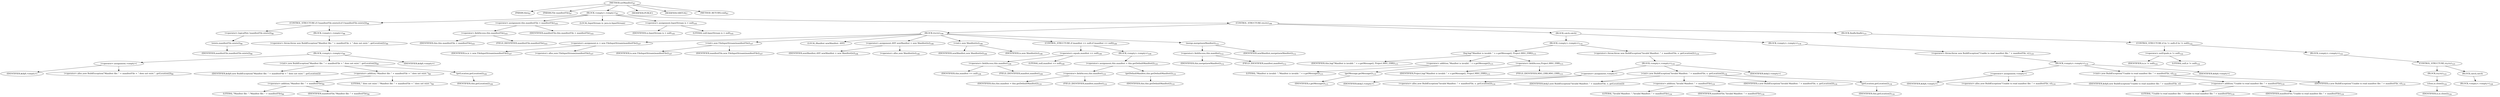 digraph "setManifest" {  
"132" [label = <(METHOD,setManifest)<SUB>97</SUB>> ]
"9" [label = <(PARAM,this)<SUB>97</SUB>> ]
"133" [label = <(PARAM,File manifestFile)<SUB>97</SUB>> ]
"134" [label = <(BLOCK,&lt;empty&gt;,&lt;empty&gt;)<SUB>97</SUB>> ]
"135" [label = <(CONTROL_STRUCTURE,if (!manifestFile.exists()),if (!manifestFile.exists()))<SUB>98</SUB>> ]
"136" [label = <(&lt;operator&gt;.logicalNot,!manifestFile.exists())<SUB>98</SUB>> ]
"137" [label = <(exists,manifestFile.exists())<SUB>98</SUB>> ]
"138" [label = <(IDENTIFIER,manifestFile,manifestFile.exists())<SUB>98</SUB>> ]
"139" [label = <(BLOCK,&lt;empty&gt;,&lt;empty&gt;)<SUB>98</SUB>> ]
"140" [label = <(&lt;operator&gt;.throw,throw new BuildException(&quot;Manifest file: &quot; + manifestFile + &quot; does not exist.&quot;, getLocation());)<SUB>99</SUB>> ]
"141" [label = <(BLOCK,&lt;empty&gt;,&lt;empty&gt;)<SUB>99</SUB>> ]
"142" [label = <(&lt;operator&gt;.assignment,&lt;empty&gt;)> ]
"143" [label = <(IDENTIFIER,$obj0,&lt;empty&gt;)> ]
"144" [label = <(&lt;operator&gt;.alloc,new BuildException(&quot;Manifest file: &quot; + manifestFile + &quot; does not exist.&quot;, getLocation()))<SUB>99</SUB>> ]
"145" [label = <(&lt;init&gt;,new BuildException(&quot;Manifest file: &quot; + manifestFile + &quot; does not exist.&quot;, getLocation()))<SUB>99</SUB>> ]
"146" [label = <(IDENTIFIER,$obj0,new BuildException(&quot;Manifest file: &quot; + manifestFile + &quot; does not exist.&quot;, getLocation()))> ]
"147" [label = <(&lt;operator&gt;.addition,&quot;Manifest file: &quot; + manifestFile + &quot; does not exist.&quot;)<SUB>99</SUB>> ]
"148" [label = <(&lt;operator&gt;.addition,&quot;Manifest file: &quot; + manifestFile)<SUB>99</SUB>> ]
"149" [label = <(LITERAL,&quot;Manifest file: &quot;,&quot;Manifest file: &quot; + manifestFile)<SUB>99</SUB>> ]
"150" [label = <(IDENTIFIER,manifestFile,&quot;Manifest file: &quot; + manifestFile)<SUB>99</SUB>> ]
"151" [label = <(LITERAL,&quot; does not exist.&quot;,&quot;Manifest file: &quot; + manifestFile + &quot; does not exist.&quot;)<SUB>99</SUB>> ]
"152" [label = <(getLocation,getLocation())<SUB>100</SUB>> ]
"8" [label = <(IDENTIFIER,this,getLocation())<SUB>100</SUB>> ]
"153" [label = <(IDENTIFIER,$obj0,&lt;empty&gt;)> ]
"154" [label = <(&lt;operator&gt;.assignment,this.manifestFile = manifestFile)<SUB>103</SUB>> ]
"155" [label = <(&lt;operator&gt;.fieldAccess,this.manifestFile)<SUB>103</SUB>> ]
"10" [label = <(IDENTIFIER,this,this.manifestFile = manifestFile)<SUB>103</SUB>> ]
"156" [label = <(FIELD_IDENTIFIER,manifestFile,manifestFile)<SUB>103</SUB>> ]
"157" [label = <(IDENTIFIER,manifestFile,this.manifestFile = manifestFile)<SUB>103</SUB>> ]
"12" [label = <(LOCAL,InputStream is: java.io.InputStream)> ]
"158" [label = <(&lt;operator&gt;.assignment,InputStream is = null)<SUB>105</SUB>> ]
"159" [label = <(IDENTIFIER,is,InputStream is = null)<SUB>105</SUB>> ]
"160" [label = <(LITERAL,null,InputStream is = null)<SUB>105</SUB>> ]
"161" [label = <(CONTROL_STRUCTURE,try,try)<SUB>106</SUB>> ]
"162" [label = <(BLOCK,try,try)<SUB>106</SUB>> ]
"163" [label = <(&lt;operator&gt;.assignment,is = new FileInputStream(manifestFile))<SUB>107</SUB>> ]
"164" [label = <(IDENTIFIER,is,is = new FileInputStream(manifestFile))<SUB>107</SUB>> ]
"165" [label = <(&lt;operator&gt;.alloc,new FileInputStream(manifestFile))<SUB>107</SUB>> ]
"166" [label = <(&lt;init&gt;,new FileInputStream(manifestFile))<SUB>107</SUB>> ]
"11" [label = <(IDENTIFIER,is,new FileInputStream(manifestFile))<SUB>107</SUB>> ]
"167" [label = <(IDENTIFIER,manifestFile,new FileInputStream(manifestFile))<SUB>107</SUB>> ]
"14" [label = <(LOCAL,Manifest newManifest: ANY)> ]
"168" [label = <(&lt;operator&gt;.assignment,ANY newManifest = new Manifest(is))<SUB>108</SUB>> ]
"169" [label = <(IDENTIFIER,newManifest,ANY newManifest = new Manifest(is))<SUB>108</SUB>> ]
"170" [label = <(&lt;operator&gt;.alloc,new Manifest(is))<SUB>108</SUB>> ]
"171" [label = <(&lt;init&gt;,new Manifest(is))<SUB>108</SUB>> ]
"13" [label = <(IDENTIFIER,newManifest,new Manifest(is))<SUB>108</SUB>> ]
"172" [label = <(IDENTIFIER,is,new Manifest(is))<SUB>108</SUB>> ]
"173" [label = <(CONTROL_STRUCTURE,if (manifest == null),if (manifest == null))<SUB>109</SUB>> ]
"174" [label = <(&lt;operator&gt;.equals,manifest == null)<SUB>109</SUB>> ]
"175" [label = <(&lt;operator&gt;.fieldAccess,this.manifest)<SUB>109</SUB>> ]
"176" [label = <(IDENTIFIER,this,manifest == null)<SUB>109</SUB>> ]
"177" [label = <(FIELD_IDENTIFIER,manifest,manifest)<SUB>109</SUB>> ]
"178" [label = <(LITERAL,null,manifest == null)<SUB>109</SUB>> ]
"179" [label = <(BLOCK,&lt;empty&gt;,&lt;empty&gt;)<SUB>109</SUB>> ]
"180" [label = <(&lt;operator&gt;.assignment,this.manifest = this.getDefaultManifest())<SUB>110</SUB>> ]
"181" [label = <(&lt;operator&gt;.fieldAccess,this.manifest)<SUB>110</SUB>> ]
"182" [label = <(IDENTIFIER,this,this.manifest = this.getDefaultManifest())<SUB>110</SUB>> ]
"183" [label = <(FIELD_IDENTIFIER,manifest,manifest)<SUB>110</SUB>> ]
"184" [label = <(getDefaultManifest,this.getDefaultManifest())<SUB>110</SUB>> ]
"15" [label = <(IDENTIFIER,this,this.getDefaultManifest())<SUB>110</SUB>> ]
"185" [label = <(merge,merge(newManifest))<SUB>112</SUB>> ]
"186" [label = <(&lt;operator&gt;.fieldAccess,this.manifest)<SUB>112</SUB>> ]
"187" [label = <(IDENTIFIER,this,merge(newManifest))<SUB>112</SUB>> ]
"188" [label = <(FIELD_IDENTIFIER,manifest,manifest)<SUB>112</SUB>> ]
"189" [label = <(IDENTIFIER,newManifest,merge(newManifest))<SUB>112</SUB>> ]
"190" [label = <(BLOCK,catch,catch)> ]
"191" [label = <(BLOCK,&lt;empty&gt;,&lt;empty&gt;)<SUB>114</SUB>> ]
"192" [label = <(log,log(&quot;Manifest is invalid: &quot; + e.getMessage(), Project.MSG_ERR))<SUB>115</SUB>> ]
"16" [label = <(IDENTIFIER,this,log(&quot;Manifest is invalid: &quot; + e.getMessage(), Project.MSG_ERR))<SUB>115</SUB>> ]
"193" [label = <(&lt;operator&gt;.addition,&quot;Manifest is invalid: &quot; + e.getMessage())<SUB>115</SUB>> ]
"194" [label = <(LITERAL,&quot;Manifest is invalid: &quot;,&quot;Manifest is invalid: &quot; + e.getMessage())<SUB>115</SUB>> ]
"195" [label = <(getMessage,getMessage())<SUB>115</SUB>> ]
"196" [label = <(IDENTIFIER,e,getMessage())<SUB>115</SUB>> ]
"197" [label = <(&lt;operator&gt;.fieldAccess,Project.MSG_ERR)<SUB>115</SUB>> ]
"198" [label = <(IDENTIFIER,Project,log(&quot;Manifest is invalid: &quot; + e.getMessage(), Project.MSG_ERR))<SUB>115</SUB>> ]
"199" [label = <(FIELD_IDENTIFIER,MSG_ERR,MSG_ERR)<SUB>115</SUB>> ]
"200" [label = <(&lt;operator&gt;.throw,throw new BuildException(&quot;Invalid Manifest: &quot; + manifestFile, e, getLocation());)<SUB>116</SUB>> ]
"201" [label = <(BLOCK,&lt;empty&gt;,&lt;empty&gt;)<SUB>116</SUB>> ]
"202" [label = <(&lt;operator&gt;.assignment,&lt;empty&gt;)> ]
"203" [label = <(IDENTIFIER,$obj3,&lt;empty&gt;)> ]
"204" [label = <(&lt;operator&gt;.alloc,new BuildException(&quot;Invalid Manifest: &quot; + manifestFile, e, getLocation()))<SUB>116</SUB>> ]
"205" [label = <(&lt;init&gt;,new BuildException(&quot;Invalid Manifest: &quot; + manifestFile, e, getLocation()))<SUB>116</SUB>> ]
"206" [label = <(IDENTIFIER,$obj3,new BuildException(&quot;Invalid Manifest: &quot; + manifestFile, e, getLocation()))> ]
"207" [label = <(&lt;operator&gt;.addition,&quot;Invalid Manifest: &quot; + manifestFile)<SUB>116</SUB>> ]
"208" [label = <(LITERAL,&quot;Invalid Manifest: &quot;,&quot;Invalid Manifest: &quot; + manifestFile)<SUB>116</SUB>> ]
"209" [label = <(IDENTIFIER,manifestFile,&quot;Invalid Manifest: &quot; + manifestFile)<SUB>116</SUB>> ]
"210" [label = <(IDENTIFIER,e,new BuildException(&quot;Invalid Manifest: &quot; + manifestFile, e, getLocation()))<SUB>116</SUB>> ]
"211" [label = <(getLocation,getLocation())<SUB>116</SUB>> ]
"17" [label = <(IDENTIFIER,this,getLocation())<SUB>116</SUB>> ]
"212" [label = <(IDENTIFIER,$obj3,&lt;empty&gt;)> ]
"213" [label = <(BLOCK,&lt;empty&gt;,&lt;empty&gt;)<SUB>118</SUB>> ]
"214" [label = <(&lt;operator&gt;.throw,throw new BuildException(&quot;Unable to read manifest file: &quot; + manifestFile, e);)<SUB>119</SUB>> ]
"215" [label = <(BLOCK,&lt;empty&gt;,&lt;empty&gt;)<SUB>119</SUB>> ]
"216" [label = <(&lt;operator&gt;.assignment,&lt;empty&gt;)> ]
"217" [label = <(IDENTIFIER,$obj4,&lt;empty&gt;)> ]
"218" [label = <(&lt;operator&gt;.alloc,new BuildException(&quot;Unable to read manifest file: &quot; + manifestFile, e))<SUB>119</SUB>> ]
"219" [label = <(&lt;init&gt;,new BuildException(&quot;Unable to read manifest file: &quot; + manifestFile, e))<SUB>119</SUB>> ]
"220" [label = <(IDENTIFIER,$obj4,new BuildException(&quot;Unable to read manifest file: &quot; + manifestFile, e))> ]
"221" [label = <(&lt;operator&gt;.addition,&quot;Unable to read manifest file: &quot; + manifestFile)<SUB>119</SUB>> ]
"222" [label = <(LITERAL,&quot;Unable to read manifest file: &quot;,&quot;Unable to read manifest file: &quot; + manifestFile)<SUB>119</SUB>> ]
"223" [label = <(IDENTIFIER,manifestFile,&quot;Unable to read manifest file: &quot; + manifestFile)<SUB>119</SUB>> ]
"224" [label = <(IDENTIFIER,e,new BuildException(&quot;Unable to read manifest file: &quot; + manifestFile, e))<SUB>119</SUB>> ]
"225" [label = <(IDENTIFIER,$obj4,&lt;empty&gt;)> ]
"226" [label = <(BLOCK,finally,finally)<SUB>121</SUB>> ]
"227" [label = <(CONTROL_STRUCTURE,if (is != null),if (is != null))<SUB>122</SUB>> ]
"228" [label = <(&lt;operator&gt;.notEquals,is != null)<SUB>122</SUB>> ]
"229" [label = <(IDENTIFIER,is,is != null)<SUB>122</SUB>> ]
"230" [label = <(LITERAL,null,is != null)<SUB>122</SUB>> ]
"231" [label = <(BLOCK,&lt;empty&gt;,&lt;empty&gt;)<SUB>122</SUB>> ]
"232" [label = <(CONTROL_STRUCTURE,try,try)<SUB>123</SUB>> ]
"233" [label = <(BLOCK,try,try)<SUB>123</SUB>> ]
"234" [label = <(close,is.close())<SUB>124</SUB>> ]
"235" [label = <(IDENTIFIER,is,is.close())<SUB>124</SUB>> ]
"236" [label = <(BLOCK,catch,catch)> ]
"237" [label = <(BLOCK,&lt;empty&gt;,&lt;empty&gt;)<SUB>126</SUB>> ]
"238" [label = <(MODIFIER,PUBLIC)> ]
"239" [label = <(MODIFIER,VIRTUAL)> ]
"240" [label = <(METHOD_RETURN,void)<SUB>97</SUB>> ]
  "132" -> "9" 
  "132" -> "133" 
  "132" -> "134" 
  "132" -> "238" 
  "132" -> "239" 
  "132" -> "240" 
  "134" -> "135" 
  "134" -> "154" 
  "134" -> "12" 
  "134" -> "158" 
  "134" -> "161" 
  "135" -> "136" 
  "135" -> "139" 
  "136" -> "137" 
  "137" -> "138" 
  "139" -> "140" 
  "140" -> "141" 
  "141" -> "142" 
  "141" -> "145" 
  "141" -> "153" 
  "142" -> "143" 
  "142" -> "144" 
  "145" -> "146" 
  "145" -> "147" 
  "145" -> "152" 
  "147" -> "148" 
  "147" -> "151" 
  "148" -> "149" 
  "148" -> "150" 
  "152" -> "8" 
  "154" -> "155" 
  "154" -> "157" 
  "155" -> "10" 
  "155" -> "156" 
  "158" -> "159" 
  "158" -> "160" 
  "161" -> "162" 
  "161" -> "190" 
  "161" -> "226" 
  "162" -> "163" 
  "162" -> "166" 
  "162" -> "14" 
  "162" -> "168" 
  "162" -> "171" 
  "162" -> "173" 
  "162" -> "185" 
  "163" -> "164" 
  "163" -> "165" 
  "166" -> "11" 
  "166" -> "167" 
  "168" -> "169" 
  "168" -> "170" 
  "171" -> "13" 
  "171" -> "172" 
  "173" -> "174" 
  "173" -> "179" 
  "174" -> "175" 
  "174" -> "178" 
  "175" -> "176" 
  "175" -> "177" 
  "179" -> "180" 
  "180" -> "181" 
  "180" -> "184" 
  "181" -> "182" 
  "181" -> "183" 
  "184" -> "15" 
  "185" -> "186" 
  "185" -> "189" 
  "186" -> "187" 
  "186" -> "188" 
  "190" -> "191" 
  "190" -> "213" 
  "191" -> "192" 
  "191" -> "200" 
  "192" -> "16" 
  "192" -> "193" 
  "192" -> "197" 
  "193" -> "194" 
  "193" -> "195" 
  "195" -> "196" 
  "197" -> "198" 
  "197" -> "199" 
  "200" -> "201" 
  "201" -> "202" 
  "201" -> "205" 
  "201" -> "212" 
  "202" -> "203" 
  "202" -> "204" 
  "205" -> "206" 
  "205" -> "207" 
  "205" -> "210" 
  "205" -> "211" 
  "207" -> "208" 
  "207" -> "209" 
  "211" -> "17" 
  "213" -> "214" 
  "214" -> "215" 
  "215" -> "216" 
  "215" -> "219" 
  "215" -> "225" 
  "216" -> "217" 
  "216" -> "218" 
  "219" -> "220" 
  "219" -> "221" 
  "219" -> "224" 
  "221" -> "222" 
  "221" -> "223" 
  "226" -> "227" 
  "227" -> "228" 
  "227" -> "231" 
  "228" -> "229" 
  "228" -> "230" 
  "231" -> "232" 
  "232" -> "233" 
  "232" -> "236" 
  "233" -> "234" 
  "234" -> "235" 
  "236" -> "237" 
}
